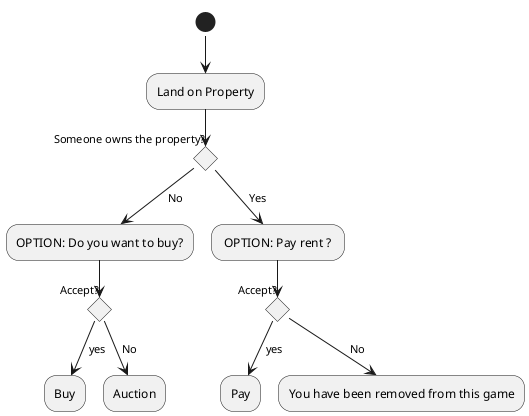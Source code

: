 @startuml
!pragma layout smetana

(*)  --> "Land on Property"
If "Someone owns the property?" then
--> [No] "OPTION: Do you want to buy?"


    If "Accept?" then
    --> [yes] "Buy"
    else
    --> [No] "Auction"
    Endif

else
--> [Yes] " OPTION: Pay rent ? "
     If "Accept?" then
    --> [yes] "Pay"
    else
        --> [No] "You have been removed from this game"
Endif

@enduml